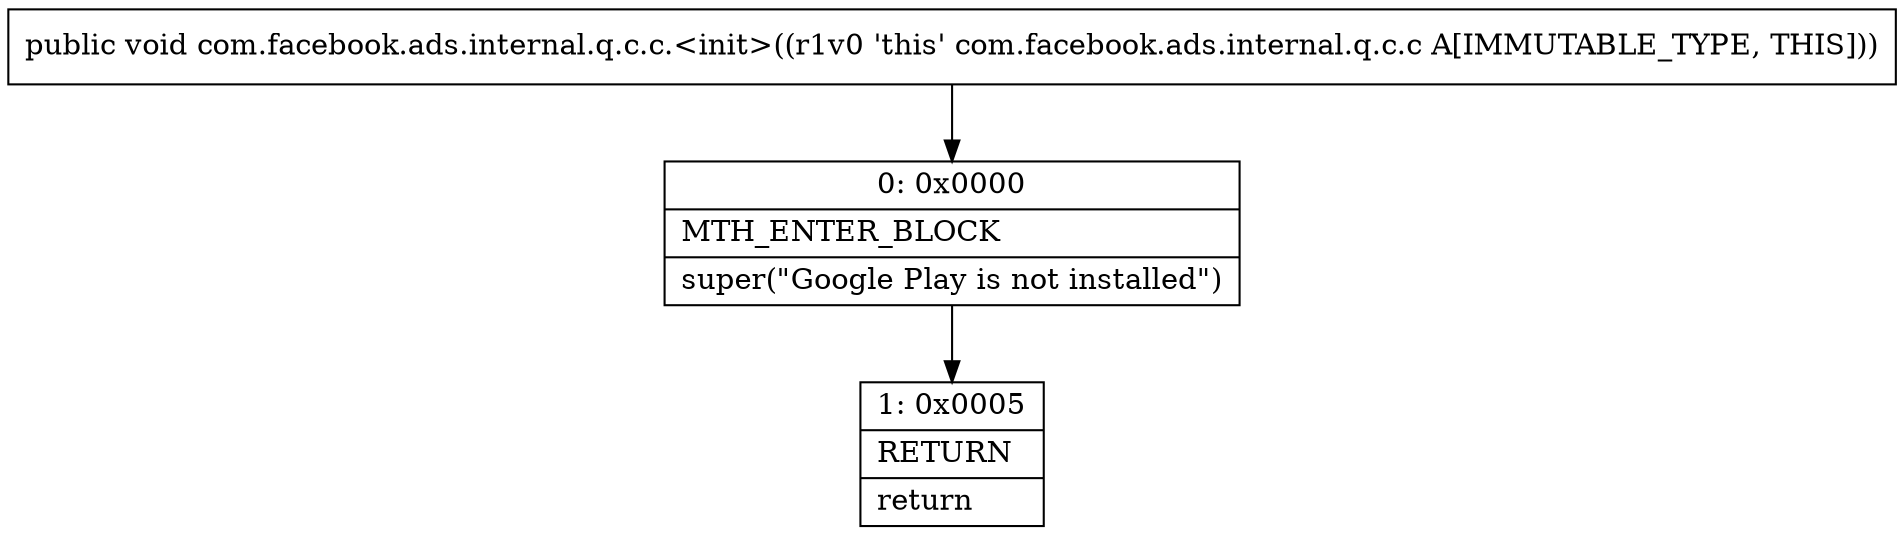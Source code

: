 digraph "CFG forcom.facebook.ads.internal.q.c.c.\<init\>()V" {
Node_0 [shape=record,label="{0\:\ 0x0000|MTH_ENTER_BLOCK\l|super(\"Google Play is not installed\")\l}"];
Node_1 [shape=record,label="{1\:\ 0x0005|RETURN\l|return\l}"];
MethodNode[shape=record,label="{public void com.facebook.ads.internal.q.c.c.\<init\>((r1v0 'this' com.facebook.ads.internal.q.c.c A[IMMUTABLE_TYPE, THIS])) }"];
MethodNode -> Node_0;
Node_0 -> Node_1;
}


